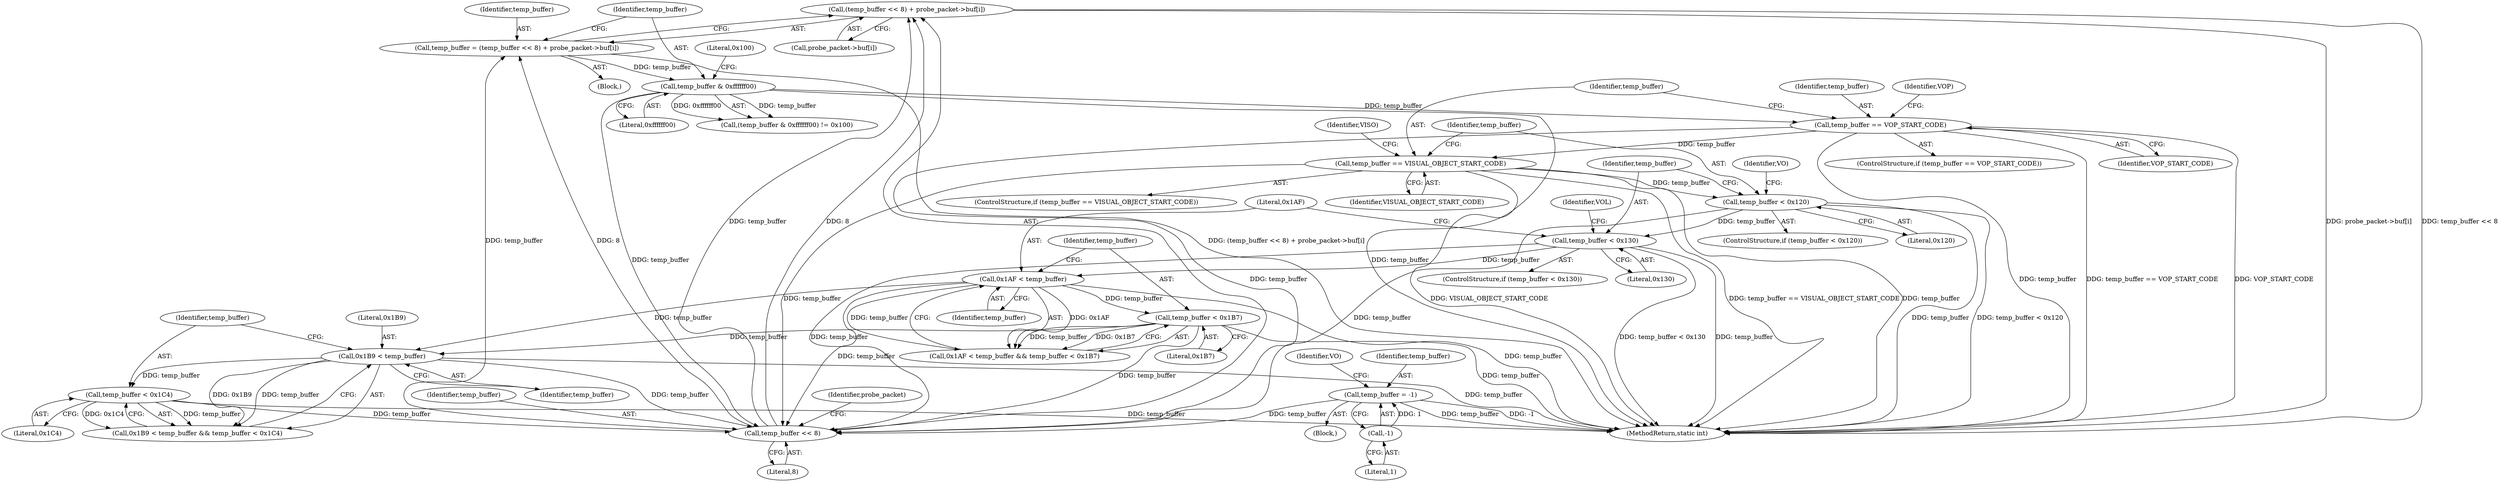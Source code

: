 digraph "1_libav_e5b019725f53b79159931d3a7317107cbbfd0860@array" {
"1000143" [label="(Call,(temp_buffer << 8) + probe_packet->buf[i])"];
"1000144" [label="(Call,temp_buffer << 8)"];
"1000181" [label="(Call,temp_buffer < 0x130)"];
"1000174" [label="(Call,temp_buffer < 0x120)"];
"1000167" [label="(Call,temp_buffer == VISUAL_OBJECT_START_CODE)"];
"1000160" [label="(Call,temp_buffer == VOP_START_CODE)"];
"1000154" [label="(Call,temp_buffer & 0xffffff00)"];
"1000141" [label="(Call,temp_buffer = (temp_buffer << 8) + probe_packet->buf[i])"];
"1000199" [label="(Call,0x1B9 < temp_buffer)"];
"1000194" [label="(Call,temp_buffer < 0x1B7)"];
"1000191" [label="(Call,0x1AF < temp_buffer)"];
"1000104" [label="(Call,temp_buffer = -1)"];
"1000106" [label="(Call,-1)"];
"1000202" [label="(Call,temp_buffer < 0x1C4)"];
"1000175" [label="(Identifier,temp_buffer)"];
"1000157" [label="(Literal,0x100)"];
"1000154" [label="(Call,temp_buffer & 0xffffff00)"];
"1000195" [label="(Identifier,temp_buffer)"];
"1000141" [label="(Call,temp_buffer = (temp_buffer << 8) + probe_packet->buf[i])"];
"1000180" [label="(ControlStructure,if (temp_buffer < 0x130))"];
"1000162" [label="(Identifier,VOP_START_CODE)"];
"1000142" [label="(Identifier,temp_buffer)"];
"1000105" [label="(Identifier,temp_buffer)"];
"1000140" [label="(Block,)"];
"1000183" [label="(Literal,0x130)"];
"1000200" [label="(Literal,0x1B9)"];
"1000153" [label="(Call,(temp_buffer & 0xffffff00) != 0x100)"];
"1000110" [label="(Identifier,VO)"];
"1000168" [label="(Identifier,temp_buffer)"];
"1000156" [label="(Literal,0xffffff00)"];
"1000173" [label="(ControlStructure,if (temp_buffer < 0x120))"];
"1000155" [label="(Identifier,temp_buffer)"];
"1000203" [label="(Identifier,temp_buffer)"];
"1000161" [label="(Identifier,temp_buffer)"];
"1000176" [label="(Literal,0x120)"];
"1000192" [label="(Literal,0x1AF)"];
"1000164" [label="(Identifier,VOP)"];
"1000147" [label="(Call,probe_packet->buf[i])"];
"1000160" [label="(Call,temp_buffer == VOP_START_CODE)"];
"1000174" [label="(Call,temp_buffer < 0x120)"];
"1000169" [label="(Identifier,VISUAL_OBJECT_START_CODE)"];
"1000106" [label="(Call,-1)"];
"1000185" [label="(Identifier,VOL)"];
"1000198" [label="(Call,0x1B9 < temp_buffer && temp_buffer < 0x1C4)"];
"1000107" [label="(Literal,1)"];
"1000202" [label="(Call,temp_buffer < 0x1C4)"];
"1000145" [label="(Identifier,temp_buffer)"];
"1000149" [label="(Identifier,probe_packet)"];
"1000104" [label="(Call,temp_buffer = -1)"];
"1000193" [label="(Identifier,temp_buffer)"];
"1000196" [label="(Literal,0x1B7)"];
"1000199" [label="(Call,0x1B9 < temp_buffer)"];
"1000102" [label="(Block,)"];
"1000178" [label="(Identifier,VO)"];
"1000201" [label="(Identifier,temp_buffer)"];
"1000231" [label="(MethodReturn,static int)"];
"1000167" [label="(Call,temp_buffer == VISUAL_OBJECT_START_CODE)"];
"1000204" [label="(Literal,0x1C4)"];
"1000191" [label="(Call,0x1AF < temp_buffer)"];
"1000146" [label="(Literal,8)"];
"1000171" [label="(Identifier,VISO)"];
"1000166" [label="(ControlStructure,if (temp_buffer == VISUAL_OBJECT_START_CODE))"];
"1000143" [label="(Call,(temp_buffer << 8) + probe_packet->buf[i])"];
"1000159" [label="(ControlStructure,if (temp_buffer == VOP_START_CODE))"];
"1000181" [label="(Call,temp_buffer < 0x130)"];
"1000182" [label="(Identifier,temp_buffer)"];
"1000194" [label="(Call,temp_buffer < 0x1B7)"];
"1000190" [label="(Call,0x1AF < temp_buffer && temp_buffer < 0x1B7)"];
"1000144" [label="(Call,temp_buffer << 8)"];
"1000143" -> "1000141"  [label="AST: "];
"1000143" -> "1000147"  [label="CFG: "];
"1000144" -> "1000143"  [label="AST: "];
"1000147" -> "1000143"  [label="AST: "];
"1000141" -> "1000143"  [label="CFG: "];
"1000143" -> "1000231"  [label="DDG: temp_buffer << 8"];
"1000143" -> "1000231"  [label="DDG: probe_packet->buf[i]"];
"1000144" -> "1000143"  [label="DDG: temp_buffer"];
"1000144" -> "1000143"  [label="DDG: 8"];
"1000144" -> "1000146"  [label="CFG: "];
"1000145" -> "1000144"  [label="AST: "];
"1000146" -> "1000144"  [label="AST: "];
"1000149" -> "1000144"  [label="CFG: "];
"1000144" -> "1000141"  [label="DDG: temp_buffer"];
"1000144" -> "1000141"  [label="DDG: 8"];
"1000181" -> "1000144"  [label="DDG: temp_buffer"];
"1000167" -> "1000144"  [label="DDG: temp_buffer"];
"1000199" -> "1000144"  [label="DDG: temp_buffer"];
"1000104" -> "1000144"  [label="DDG: temp_buffer"];
"1000194" -> "1000144"  [label="DDG: temp_buffer"];
"1000154" -> "1000144"  [label="DDG: temp_buffer"];
"1000202" -> "1000144"  [label="DDG: temp_buffer"];
"1000191" -> "1000144"  [label="DDG: temp_buffer"];
"1000160" -> "1000144"  [label="DDG: temp_buffer"];
"1000174" -> "1000144"  [label="DDG: temp_buffer"];
"1000181" -> "1000180"  [label="AST: "];
"1000181" -> "1000183"  [label="CFG: "];
"1000182" -> "1000181"  [label="AST: "];
"1000183" -> "1000181"  [label="AST: "];
"1000185" -> "1000181"  [label="CFG: "];
"1000192" -> "1000181"  [label="CFG: "];
"1000181" -> "1000231"  [label="DDG: temp_buffer < 0x130"];
"1000181" -> "1000231"  [label="DDG: temp_buffer"];
"1000174" -> "1000181"  [label="DDG: temp_buffer"];
"1000181" -> "1000191"  [label="DDG: temp_buffer"];
"1000174" -> "1000173"  [label="AST: "];
"1000174" -> "1000176"  [label="CFG: "];
"1000175" -> "1000174"  [label="AST: "];
"1000176" -> "1000174"  [label="AST: "];
"1000178" -> "1000174"  [label="CFG: "];
"1000182" -> "1000174"  [label="CFG: "];
"1000174" -> "1000231"  [label="DDG: temp_buffer < 0x120"];
"1000174" -> "1000231"  [label="DDG: temp_buffer"];
"1000167" -> "1000174"  [label="DDG: temp_buffer"];
"1000167" -> "1000166"  [label="AST: "];
"1000167" -> "1000169"  [label="CFG: "];
"1000168" -> "1000167"  [label="AST: "];
"1000169" -> "1000167"  [label="AST: "];
"1000171" -> "1000167"  [label="CFG: "];
"1000175" -> "1000167"  [label="CFG: "];
"1000167" -> "1000231"  [label="DDG: temp_buffer"];
"1000167" -> "1000231"  [label="DDG: VISUAL_OBJECT_START_CODE"];
"1000167" -> "1000231"  [label="DDG: temp_buffer == VISUAL_OBJECT_START_CODE"];
"1000160" -> "1000167"  [label="DDG: temp_buffer"];
"1000160" -> "1000159"  [label="AST: "];
"1000160" -> "1000162"  [label="CFG: "];
"1000161" -> "1000160"  [label="AST: "];
"1000162" -> "1000160"  [label="AST: "];
"1000164" -> "1000160"  [label="CFG: "];
"1000168" -> "1000160"  [label="CFG: "];
"1000160" -> "1000231"  [label="DDG: temp_buffer == VOP_START_CODE"];
"1000160" -> "1000231"  [label="DDG: VOP_START_CODE"];
"1000160" -> "1000231"  [label="DDG: temp_buffer"];
"1000154" -> "1000160"  [label="DDG: temp_buffer"];
"1000154" -> "1000153"  [label="AST: "];
"1000154" -> "1000156"  [label="CFG: "];
"1000155" -> "1000154"  [label="AST: "];
"1000156" -> "1000154"  [label="AST: "];
"1000157" -> "1000154"  [label="CFG: "];
"1000154" -> "1000231"  [label="DDG: temp_buffer"];
"1000154" -> "1000153"  [label="DDG: temp_buffer"];
"1000154" -> "1000153"  [label="DDG: 0xffffff00"];
"1000141" -> "1000154"  [label="DDG: temp_buffer"];
"1000141" -> "1000140"  [label="AST: "];
"1000142" -> "1000141"  [label="AST: "];
"1000155" -> "1000141"  [label="CFG: "];
"1000141" -> "1000231"  [label="DDG: (temp_buffer << 8) + probe_packet->buf[i]"];
"1000199" -> "1000198"  [label="AST: "];
"1000199" -> "1000201"  [label="CFG: "];
"1000200" -> "1000199"  [label="AST: "];
"1000201" -> "1000199"  [label="AST: "];
"1000203" -> "1000199"  [label="CFG: "];
"1000198" -> "1000199"  [label="CFG: "];
"1000199" -> "1000231"  [label="DDG: temp_buffer"];
"1000199" -> "1000198"  [label="DDG: 0x1B9"];
"1000199" -> "1000198"  [label="DDG: temp_buffer"];
"1000194" -> "1000199"  [label="DDG: temp_buffer"];
"1000191" -> "1000199"  [label="DDG: temp_buffer"];
"1000199" -> "1000202"  [label="DDG: temp_buffer"];
"1000194" -> "1000190"  [label="AST: "];
"1000194" -> "1000196"  [label="CFG: "];
"1000195" -> "1000194"  [label="AST: "];
"1000196" -> "1000194"  [label="AST: "];
"1000190" -> "1000194"  [label="CFG: "];
"1000194" -> "1000231"  [label="DDG: temp_buffer"];
"1000194" -> "1000190"  [label="DDG: temp_buffer"];
"1000194" -> "1000190"  [label="DDG: 0x1B7"];
"1000191" -> "1000194"  [label="DDG: temp_buffer"];
"1000191" -> "1000190"  [label="AST: "];
"1000191" -> "1000193"  [label="CFG: "];
"1000192" -> "1000191"  [label="AST: "];
"1000193" -> "1000191"  [label="AST: "];
"1000195" -> "1000191"  [label="CFG: "];
"1000190" -> "1000191"  [label="CFG: "];
"1000191" -> "1000231"  [label="DDG: temp_buffer"];
"1000191" -> "1000190"  [label="DDG: 0x1AF"];
"1000191" -> "1000190"  [label="DDG: temp_buffer"];
"1000104" -> "1000102"  [label="AST: "];
"1000104" -> "1000106"  [label="CFG: "];
"1000105" -> "1000104"  [label="AST: "];
"1000106" -> "1000104"  [label="AST: "];
"1000110" -> "1000104"  [label="CFG: "];
"1000104" -> "1000231"  [label="DDG: temp_buffer"];
"1000104" -> "1000231"  [label="DDG: -1"];
"1000106" -> "1000104"  [label="DDG: 1"];
"1000106" -> "1000107"  [label="CFG: "];
"1000107" -> "1000106"  [label="AST: "];
"1000202" -> "1000198"  [label="AST: "];
"1000202" -> "1000204"  [label="CFG: "];
"1000203" -> "1000202"  [label="AST: "];
"1000204" -> "1000202"  [label="AST: "];
"1000198" -> "1000202"  [label="CFG: "];
"1000202" -> "1000231"  [label="DDG: temp_buffer"];
"1000202" -> "1000198"  [label="DDG: temp_buffer"];
"1000202" -> "1000198"  [label="DDG: 0x1C4"];
}
